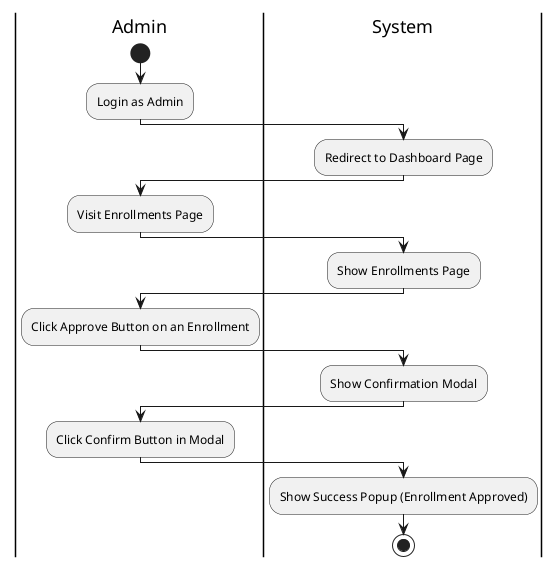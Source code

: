 @startuml Approve Enrollment
|Admin|
start
:Login as Admin;
|System|
:Redirect to Dashboard Page;
|Admin|
:Visit Enrollments Page;
|System|
:Show Enrollments Page;
|Admin|
:Click Approve Button on an Enrollment;
|System|
:Show Confirmation Modal;
|Admin|
:Click Confirm Button in Modal;
|System|
:Show Success Popup (Enrollment Approved);
stop
@enduml
